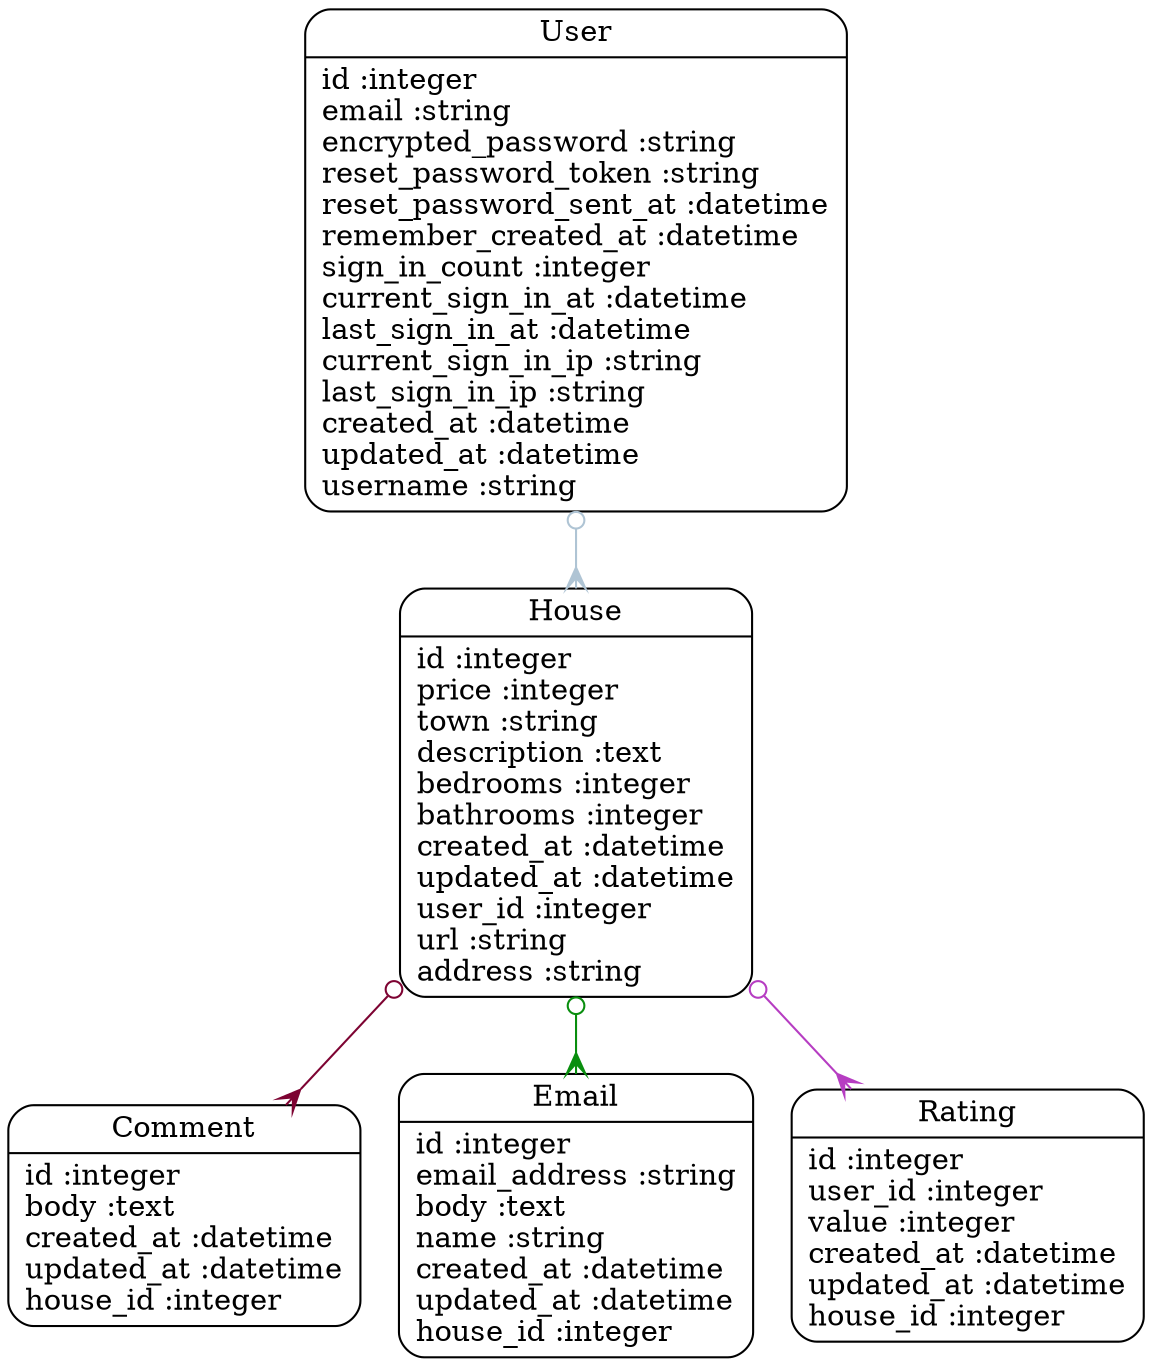 digraph models_diagram {
	graph[overlap=false, splines=true]
	"Comment" [shape=Mrecord, label="{Comment|id :integer\lbody :text\lcreated_at :datetime\lupdated_at :datetime\lhouse_id :integer\l}"]
	"Email" [shape=Mrecord, label="{Email|id :integer\lemail_address :string\lbody :text\lname :string\lcreated_at :datetime\lupdated_at :datetime\lhouse_id :integer\l}"]
	"House" [shape=Mrecord, label="{House|id :integer\lprice :integer\ltown :string\ldescription :text\lbedrooms :integer\lbathrooms :integer\lcreated_at :datetime\lupdated_at :datetime\luser_id :integer\lurl :string\laddress :string\l}"]
	"Rating" [shape=Mrecord, label="{Rating|id :integer\luser_id :integer\lvalue :integer\lcreated_at :datetime\lupdated_at :datetime\lhouse_id :integer\l}"]
	"User" [shape=Mrecord, label="{User|id :integer\lemail :string\lencrypted_password :string\lreset_password_token :string\lreset_password_sent_at :datetime\lremember_created_at :datetime\lsign_in_count :integer\lcurrent_sign_in_at :datetime\llast_sign_in_at :datetime\lcurrent_sign_in_ip :string\llast_sign_in_ip :string\lcreated_at :datetime\lupdated_at :datetime\lusername :string\l}"]
	"House" -> "Comment" [arrowtail=odot, arrowhead=crow, dir=both color="#7D0332"]
	"House" -> "Email" [arrowtail=odot, arrowhead=crow, dir=both color="#098E0E"]
	"House" -> "Rating" [arrowtail=odot, arrowhead=crow, dir=both color="#B63DC2"]
	"User" -> "House" [arrowtail=odot, arrowhead=crow, dir=both color="#AFC4D4"]
}
